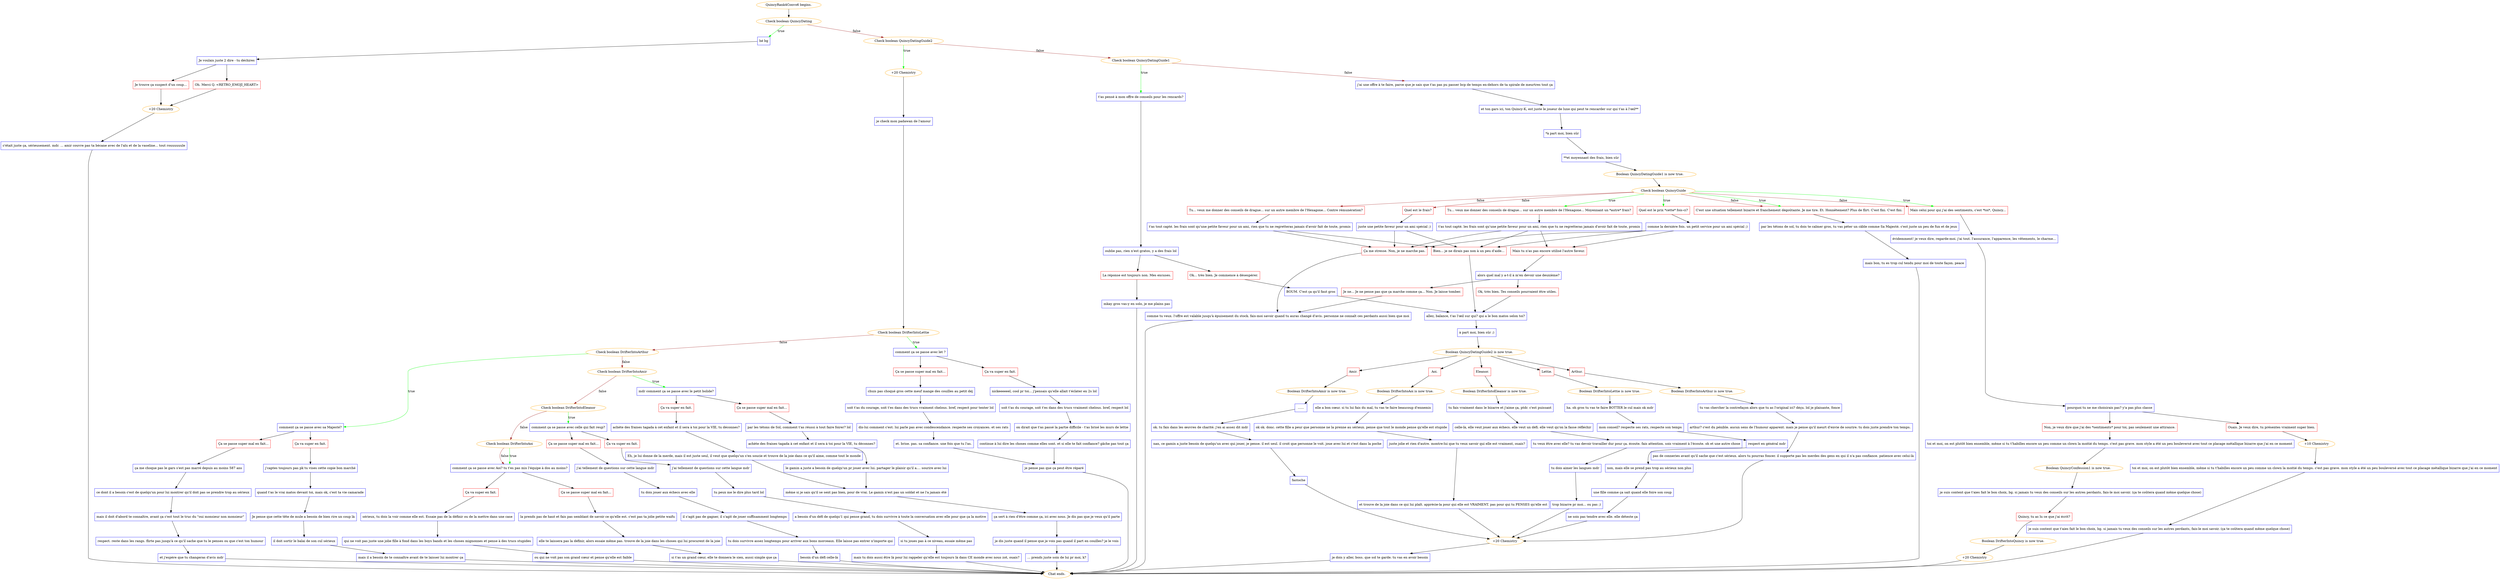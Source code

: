 digraph {
	"QuincyRank4Convo6 begins." [color=orange];
		"QuincyRank4Convo6 begins." -> j3584470309;
	j3584470309 [label="Check boolean QuincyDating",color=orange];
		j3584470309 -> j1058737200 [label=true,color=green];
		j3584470309 -> j3491569830 [label=false,color=brown];
	j1058737200 [label="hé bg",shape=box,color=blue];
		j1058737200 -> j3020749743;
	j3491569830 [label="Check boolean QuincyDatingGuide2",color=orange];
		j3491569830 -> j638642662 [label=true,color=green];
		j3491569830 -> j2786259275 [label=false,color=brown];
	j3020749743 [label="Je voulais juste 2 dire - tu déchires",shape=box,color=blue];
		j3020749743 -> j510414171;
		j3020749743 -> j2031103574;
	j638642662 [label="+20 Chemistry",color=orange];
		j638642662 -> j1093089275;
	j2786259275 [label="Check boolean QuincyDatingGuide1",color=orange];
		j2786259275 -> j2726431737 [label=true,color=green];
		j2786259275 -> j2257306007 [label=false,color=brown];
	j510414171 [label="Je trouve ça suspect d'un coup...",shape=box,color=red];
		j510414171 -> j856385765;
	j2031103574 [label="Oh. Merci Q. <RETRO_EMOJI_HEART>",shape=box,color=red];
		j2031103574 -> j856385765;
	j1093089275 [label="je check mon padawan de l'amour",shape=box,color=blue];
		j1093089275 -> j827990467;
	j2726431737 [label="t'as pensé à mon offre de conseils pour les rencards?",shape=box,color=blue];
		j2726431737 -> j411106164;
	j2257306007 [label="j'ai une offre à te faire, parce que je sais que t'as pas pu passer bcp de temps en-dehors de ta spirale de meurtres tout ça",shape=box,color=blue];
		j2257306007 -> j2559417058;
	j856385765 [label="+20 Chemistry",color=orange];
		j856385765 -> j3726679145;
	j827990467 [label="Check boolean DrifterIntoLettie",color=orange];
		j827990467 -> j117871590 [label=true,color=green];
		j827990467 -> j3407252241 [label=false,color=brown];
	j411106164 [label="oublie pas, rien n'est gratos, y a des frais lol",shape=box,color=blue];
		j411106164 -> j663362564;
		j411106164 -> j3885735367;
	j2559417058 [label="et ton gars ici, ton Quincy-K, est juste le joueur de luxe qui peut te rencarder sur qui t'as à l'œil**",shape=box,color=blue];
		j2559417058 -> j692517328;
	j3726679145 [label="c'était juste ça, sérieusement. mdr. ... amir couvre pas ta bécane avec de l'alu et de la vaseline... tout rouuuuuule",shape=box,color=blue];
		j3726679145 -> "Chat ends.";
	j117871590 [label="comment ça se passe avec let ?",shape=box,color=blue];
		j117871590 -> j3493988964;
		j117871590 -> j328914032;
	j3407252241 [label="Check boolean DrifterIntoArthur",color=orange];
		j3407252241 -> j2105671145 [label=true,color=green];
		j3407252241 -> j3827004038 [label=false,color=brown];
	j663362564 [label="La réponse est toujours non. Mes excuses.",shape=box,color=red];
		j663362564 -> j2043137777;
	j3885735367 [label="Ok... très bien. Je commence à désespérer.",shape=box,color=red];
		j3885735367 -> j2282006633;
	j692517328 [label="*à part moi, bien sûr",shape=box,color=blue];
		j692517328 -> j3907698363;
	"Chat ends." [color=orange];
	j3493988964 [label="Ça va super en fait.",shape=box,color=red];
		j3493988964 -> j4154555344;
	j328914032 [label="Ça se passe super mal en fait...",shape=box,color=red];
		j328914032 -> j2820420472;
	j2105671145 [label="comment ça se passe avec sa Majesté?",shape=box,color=blue];
		j2105671145 -> j851531503;
		j2105671145 -> j857639164;
	j3827004038 [label="Check boolean DrifterIntoAmir",color=orange];
		j3827004038 -> j1757935484 [label=true,color=green];
		j3827004038 -> j973123829 [label=false,color=brown];
	j2043137777 [label="mkay gros vas-y en solo, je me plains pas",shape=box,color=blue];
		j2043137777 -> "Chat ends.";
	j2282006633 [label="BOUM. C'est ça qu'il faut gros",shape=box,color=blue];
		j2282006633 -> j3235245911;
	j3907698363 [label="**et moyennant des frais, bien sûr",shape=box,color=blue];
		j3907698363 -> j134635863;
	j4154555344 [label="nickeeeeeel, cool pr toi... j'pensais qu'elle allait t'éclater en 2s lol",shape=box,color=blue];
		j4154555344 -> j3741548763;
	j2820420472 [label="chuis pas choqué gros cette meuf mange des couilles au petit déj",shape=box,color=blue];
		j2820420472 -> j3198511642;
	j851531503 [label="Ça va super en fait.",shape=box,color=red];
		j851531503 -> j3015006548;
	j857639164 [label="Ça se passe super mal en fait...",shape=box,color=red];
		j857639164 -> j1167921342;
	j1757935484 [label="mdr comment ça se passe avec le petit bolide?",shape=box,color=blue];
		j1757935484 -> j3047231282;
		j1757935484 -> j4158638663;
	j973123829 [label="Check boolean DrifterIntoEleanor",color=orange];
		j973123829 -> j1629573746 [label=true,color=green];
		j973123829 -> j522636645 [label=false,color=brown];
	j3235245911 [label="allez, balance, t'as l'œil sur qui? qui a le bon matos selon toi?",shape=box,color=blue];
		j3235245911 -> j2334830023;
	j134635863 [label="Boolean QuincyDatingGuide1 is now true.",color=orange];
		j134635863 -> j1294377651;
	j3741548763 [label="soit t'as du courage, soit t'es dans des trucs vraiment chelous. bref, respect lol",shape=box,color=blue];
		j3741548763 -> j356269050;
	j3198511642 [label="soit t'as du courage, soit t'es dans des trucs vraiment chelous. bref, respect pour tenter lol",shape=box,color=blue];
		j3198511642 -> j3488430170;
	j3015006548 [label="j'captes toujours pas pk tu vises cette copie bon marché",shape=box,color=blue];
		j3015006548 -> j2591001215;
	j1167921342 [label="ça me choque pas le gars s'est pas marré depuis au moins 587 ans",shape=box,color=blue];
		j1167921342 -> j1527515152;
	j3047231282 [label="Ça va super en fait.",shape=box,color=red];
		j3047231282 -> j1758221275;
	j4158638663 [label="Ça se passe super mal en fait...",shape=box,color=red];
		j4158638663 -> j2925912331;
	j1629573746 [label="comment ça se passe avec celle qui fait reup?",shape=box,color=blue];
		j1629573746 -> j3862262072;
		j1629573746 -> j2066130150;
	j522636645 [label="Check boolean DrifterIntoAoi",color=orange];
		j522636645 -> j2864289177 [label=true,color=green];
		j522636645 -> j2864289177 [label=false,color=brown];
	j2334830023 [label="à part moi, bien sûr ;)",shape=box,color=blue];
		j2334830023 -> j2183745581;
	j1294377651 [label="Check boolean QuincyGuide",color=orange];
		j1294377651 -> j4210948583 [label=true,color=green];
		j1294377651 -> j1286118673 [label=true,color=green];
		j1294377651 -> j4195002854 [label=true,color=green];
		j1294377651 -> j3257486764 [label=true,color=green];
		j1294377651 -> j3018266818 [label=false,color=brown];
		j1294377651 -> j394923397 [label=false,color=brown];
		j1294377651 -> j4195002854 [label=false,color=brown];
		j1294377651 -> j3257486764 [label=false,color=brown];
	j356269050 [label="on dirait que t'as passé la partie difficile - t'as brisé les murs de lettie",shape=box,color=blue];
		j356269050 -> j3193584073;
	j3488430170 [label="dis-lui comment c'est. lui parle pas avec condescendance. respecte ses croyances. et ses rats",shape=box,color=blue];
		j3488430170 -> j3720461311;
	j2591001215 [label="quand t'as le vrai matos devant toi, mais ok, c'est ta vie camarade",shape=box,color=blue];
		j2591001215 -> j2171233068;
	j1527515152 [label="ce dont il a besoin c'est de quelqu'un pour lui montrer qu'il doit pas se prendre trop au sérieux",shape=box,color=blue];
		j1527515152 -> j786306974;
	j1758221275 [label="achète des fraises tagada à cet enfant et il sera à toi pour la VIE, tu déconnes?",shape=box,color=blue];
		j1758221275 -> j3112849434;
	j2925912331 [label="par les tétons de Sol, comment t'as réussi à tout faire foirer? lol",shape=box,color=blue];
		j2925912331 -> j1706272299;
	j3862262072 [label="Ça va super en fait.",shape=box,color=red];
		j3862262072 -> j3953342063;
	j2066130150 [label="Ça se passe super mal en fait...",shape=box,color=red];
		j2066130150 -> j2329988457;
	j2864289177 [label="comment ça se passe avec Aoi? tu t'es pas mis l'équipe à dos au moins?",shape=box,color=blue];
		j2864289177 -> j259502008;
		j2864289177 -> j1038235136;
	j2183745581 [label="Boolean QuincyDatingGuide2 is now true.",color=orange];
		j2183745581 -> j1084729469;
		j2183745581 -> j2858639570;
		j2183745581 -> j3918484249;
		j2183745581 -> j1219464731;
		j2183745581 -> j1604267157;
	j4210948583 [label="Tu... veux me donner des conseils de drague... sur un autre membre de l'Hexagone... Moyennant un *autre* frais?",shape=box,color=red];
		j4210948583 -> j681042314;
	j1286118673 [label="Quel est le prix *cette* fois-ci?",shape=box,color=red];
		j1286118673 -> j1588153260;
	j4195002854 [label="C'est une situation tellement bizarre et franchement dégoûtante. Je me tire. Et. Honnêtement? Plus de flirt. C'est fini. C'est fini.",shape=box,color=red];
		j4195002854 -> j688134875;
	j3257486764 [label="Mais celui pour qui j'ai des sentiments, c'est *toi*, Quincy...",shape=box,color=red];
		j3257486764 -> j3999305070;
	j3018266818 [label="Quel est le frais?",shape=box,color=red];
		j3018266818 -> j703528465;
	j394923397 [label="Tu... veux me donner des conseils de drague... sur un autre membre de l'Hexagone... Contre rémunération?",shape=box,color=red];
		j394923397 -> j3935122937;
	j3193584073 [label="continue à lui dire les choses comme elles sont. et si elle te fait confiance? gâche pas tout ça",shape=box,color=blue];
		j3193584073 -> j2545343932;
	j3720461311 [label="et. brise. pas. sa confiance. une fois que tu l'as.",shape=box,color=blue];
		j3720461311 -> j2545343932;
	j2171233068 [label="Je pense que cette tête de mule a besoin de bien rire un coup là",shape=box,color=blue];
		j2171233068 -> j2029102138;
	j786306974 [label="mais il doit d'abord te connaître, avant ça c'est tout le truc du \"oui monsieur non monsieur\"",shape=box,color=blue];
		j786306974 -> j487623364;
	j3112849434 [label="Eh, je lui donne de la merde, mais il est juste seul, il veut que quelqu'un s'en soucie et trouve de la joie dans ce qu'il aime, comme tout le monde",shape=box,color=blue];
		j3112849434 -> j55556079;
	j1706272299 [label="achète des fraises tagada à cet enfant et il sera à toi pour la VIE, tu déconnes?",shape=box,color=blue];
		j1706272299 -> j1972056355;
	j3953342063 [label="j'ai tellement de questions sur cette langue mdr",shape=box,color=blue];
		j3953342063 -> j795486580;
	j2329988457 [label="j'ai tellement de questions sur cette langue mdr",shape=box,color=blue];
		j2329988457 -> j2007869706;
	j259502008 [label="Ça va super en fait.",shape=box,color=red];
		j259502008 -> j3626738155;
	j1038235136 [label="Ça se passe super mal en fait...",shape=box,color=red];
		j1038235136 -> j859197256;
	j1084729469 [label="Lettie.",shape=box,color=red];
		j1084729469 -> j3871918644;
	j2858639570 [label="Arthur.",shape=box,color=red];
		j2858639570 -> j2270564533;
	j3918484249 [label="Amir.",shape=box,color=red];
		j3918484249 -> j2123657349;
	j1219464731 [label="Eleanor.",shape=box,color=red];
		j1219464731 -> j768007253;
	j1604267157 [label="Aoi.",shape=box,color=red];
		j1604267157 -> j1889879829;
	j681042314 [label="t'as tout capté. les frais sont qu'une petite faveur pour un ami, rien que tu ne regretteras jamais d'avoir fait de toute, promis",shape=box,color=blue];
		j681042314 -> j1916150752;
		j681042314 -> j3783073551;
		j681042314 -> j939676962;
	j1588153260 [label="comme la dernière fois. un petit service pour un ami spécial ;)",shape=box,color=blue];
		j1588153260 -> j1916150752;
		j1588153260 -> j3783073551;
		j1588153260 -> j939676962;
	j688134875 [label="par les tétons de sol, tu dois te calmer gros, tu vas péter un câble comme Sa Majesté. c'est juste un peu de fun et de jeux",shape=box,color=blue];
		j688134875 -> j2873447953;
	j3999305070 [label="évidemment! je veux dire, regarde-moi. j'ai tout. l'assurance, l'apparence, les vêtements, le charme...",shape=box,color=blue];
		j3999305070 -> j3400182392;
	j703528465 [label="juste une petite faveur pour un ami spécial ;)",shape=box,color=blue];
		j703528465 -> j3783073551;
		j703528465 -> j939676962;
	j3935122937 [label="t'as tout capté. les frais sont qu'une petite faveur pour un ami, rien que tu ne regretteras jamais d'avoir fait de toute, promis",shape=box,color=blue];
		j3935122937 -> j3783073551;
		j3935122937 -> j939676962;
	j2545343932 [label="je pense pas que ça peut être réparé",shape=box,color=blue];
		j2545343932 -> "Chat ends.";
	j2029102138 [label="il doit sortir le balai de son cul sérieux",shape=box,color=blue];
		j2029102138 -> j3853750348;
	j487623364 [label="respect. reste dans les rangs. flirte pas jusqu'à ce qu'il sache que tu le penses ou que c'est ton humour",shape=box,color=blue];
		j487623364 -> j3999606461;
	j55556079 [label="même si je sais qu'il se sent pas bien, pour de vrai. Le gamin n'est pas un soldat et ne l'a jamais été",shape=box,color=blue];
		j55556079 -> j3297205923;
	j1972056355 [label="le gamin a juste a besoin de quelqu'un pr jouer avec lui. partager le plaisir qu'il a.... sourire avec lui",shape=box,color=blue];
		j1972056355 -> j55556079;
	j795486580 [label="tu peux me le dire plus tard lol",shape=box,color=blue];
		j795486580 -> j1655132357;
	j2007869706 [label="tu dois jouer aux échecs avec elle",shape=box,color=blue];
		j2007869706 -> j1734739687;
	j3626738155 [label="sérieux, tu dois la voir comme elle est. Essaie pas de la définir ou de la mettre dans une case",shape=box,color=blue];
		j3626738155 -> j4011425461;
	j859197256 [label="la prends pas de haut et fais pas semblant de savoir ce qu'elle est. c'est pas ta jolie petite waifu",shape=box,color=blue];
		j859197256 -> j2243250190;
	j3871918644 [label="Boolean DrifterIntoLettie is now true.",color=orange];
		j3871918644 -> j979625929;
	j2270564533 [label="Boolean DrifterIntoArthur is now true.",color=orange];
		j2270564533 -> j1395905853;
	j2123657349 [label="Boolean DrifterIntoAmir is now true.",color=orange];
		j2123657349 -> j3405732263;
	j768007253 [label="Boolean DrifterIntoEleanor is now true.",color=orange];
		j768007253 -> j2718289191;
	j1889879829 [label="Boolean DrifterIntoAoi is now true.",color=orange];
		j1889879829 -> j1019251222;
	j1916150752 [label="Mais tu n'as pas encore utilisé l'autre faveur.",shape=box,color=red];
		j1916150752 -> j2009721211;
	j3783073551 [label="Ça me stresse. Non, je ne marche pas.",shape=box,color=red];
		j3783073551 -> j4167361757;
	j939676962 [label="Bien... je ne dirais pas non à un peu d'aide...",shape=box,color=red];
		j939676962 -> j3235245911;
	j2873447953 [label="mais bon, tu es trop cul tendu pour moi de toute façon. peace",shape=box,color=blue];
		j2873447953 -> "Chat ends.";
	j3400182392 [label="pourquoi tu ne me choisirais pas? y'a pas plus classe",shape=box,color=blue];
		j3400182392 -> j2153424882;
		j3400182392 -> j1693162033;
	j3853750348 [label="mais il a besoin de te connaître avant de te laisser lui montrer ça",shape=box,color=blue];
		j3853750348 -> "Chat ends.";
	j3999606461 [label="et j'espère que tu changeras d'avis mdr",shape=box,color=blue];
		j3999606461 -> "Chat ends.";
	j3297205923 [label="ça sert à rien d'être comme ça, ici avec nous. Je dis pas que je veux qu'il parte",shape=box,color=blue];
		j3297205923 -> j3092605780;
	j1655132357 [label="a besoin d'un défi de quelqu'1 qui pense grand, tu dois survivre à toute la conversation avec elle pour que ça la motive",shape=box,color=blue];
		j1655132357 -> j3802178790;
	j1734739687 [label="il s'agit pas de gagner, il s'agit de jouer suffisamment longtemps",shape=box,color=blue];
		j1734739687 -> j2712689680;
	j4011425461 [label="qui ne voit pas juste une jolie fille à fond dans les boys bands et les choses mignonnes et pense à des trucs stupides",shape=box,color=blue];
		j4011425461 -> j2470605651;
	j2243250190 [label="elle te laissera pas la définir, alors essaie même pas. trouve de la joie dans les choses qui lui procurent de la joie",shape=box,color=blue];
		j2243250190 -> j3963846643;
	j979625929 [label="ha. oh gros tu vas te faire BOTTER le cul mais ok mdr",shape=box,color=blue];
		j979625929 -> j2541904699;
	j1395905853 [label="tu vas chercher la contrefaçon alors que tu as l'original ici? déçu. lol je plaisante, fonce",shape=box,color=blue];
		j1395905853 -> j2725584829;
	j3405732263 [label="......",shape=box,color=blue];
		j3405732263 -> j710582993;
	j2718289191 [label="tu fais vraiment dans le bizarre et j'aime ça, ptdr. c'est puissant",shape=box,color=blue];
		j2718289191 -> j1606651745;
	j1019251222 [label="elle a bon cœur. si tu lui fais du mal, tu vas te faire beaucoup d'ennemis",shape=box,color=blue];
		j1019251222 -> j2324892002;
	j2009721211 [label="alors quel mal y a-t-il à m'en devoir une deuxième?",shape=box,color=blue];
		j2009721211 -> j1175809864;
		j2009721211 -> j3272070171;
	j4167361757 [label="comme tu veux. l'offre est valable jusqu'à épuisement du stock. fais-moi savoir quand tu auras changé d'avis. personne ne connaît ces perdants aussi bien que moi",shape=box,color=blue];
		j4167361757 -> "Chat ends.";
	j2153424882 [label="Non, je veux dire que j'ai des *sentiments* pour toi, pas seulement une attirance.",shape=box,color=red];
		j2153424882 -> j284359081;
	j1693162033 [label="Ouais. Je veux dire, tu présentes vraiment super bien.",shape=box,color=red];
		j1693162033 -> j961446475;
	j3092605780 [label="je dis juste quand il pense que je vois pas quand il part en couilles? je le vois",shape=box,color=blue];
		j3092605780 -> j2650393051;
	j3802178790 [label="si tu joues pas à ce niveau, essaie même pas",shape=box,color=blue];
		j3802178790 -> j2871249852;
	j2712689680 [label="tu dois survivre assez longtemps pour arriver aux bons morceaux. Elle laisse pas entrer n'importe qui",shape=box,color=blue];
		j2712689680 -> j1325775150;
	j2470605651 [label="ou qui ne voit pas son grand cœur et pense qu'elle est faible",shape=box,color=blue];
		j2470605651 -> "Chat ends.";
	j3963846643 [label="si t'as un grand cœur, elle te donnera le sien, aussi simple que ça",shape=box,color=blue];
		j3963846643 -> "Chat ends.";
	j2541904699 [label="mon conseil? respecte ses rats, respecte son temps",shape=box,color=blue];
		j2541904699 -> j3943525470;
	j2725584829 [label="arthur? c'est du pénible. aucun sens de l'humour apparent. mais je pense qu'il meurt d'envie de sourire. tu dois juste prendre ton temps.",shape=box,color=blue];
		j2725584829 -> j4075154845;
	j710582993 [label="ok. tu fais dans les œuvres de charité. j'en ai assez dit mdr",shape=box,color=blue];
		j710582993 -> j1889164598;
	j1606651745 [label="celle-là, elle veut jouer aux échecs. elle veut un défi. elle veut qu'on la fasse réfléchir",shape=box,color=blue];
		j1606651745 -> j1892976001;
	j2324892002 [label="ok ok. donc. cette fille a peur que personne ne la prenne au sérieux. pense que tout le monde pense qu'elle est stupide",shape=box,color=blue];
		j2324892002 -> j3148978301;
	j1175809864 [label="Je ne... Je ne pense pas que ça marche comme ça... Non. Je laisse tomber.",shape=box,color=red];
		j1175809864 -> j4167361757;
	j3272070171 [label="Ok, très bien. Tes conseils pourraient être utiles.",shape=box,color=red];
		j3272070171 -> j3235245911;
	j284359081 [label="toi et moi, on est plutôt bien ensemble, même si tu t'habilles encore un peu comme un clown la moitié du temps. c'est pas grave. mon style a été un peu bouleversé avec tout ce placage métallique bizarre que j'ai en ce moment",shape=box,color=blue];
		j284359081 -> j2355156535;
	j961446475 [label="+10 Chemistry",color=orange];
		j961446475 -> j3488179964;
	j2650393051 [label="... prends juste soin de lui pr moi, k?",shape=box,color=blue];
		j2650393051 -> "Chat ends.";
	j2871249852 [label="mais tu dois aussi être là pour lui rappeler qu'elle est toujours là dans CE monde avec nous zot, ouais?",shape=box,color=blue];
		j2871249852 -> "Chat ends.";
	j1325775150 [label="besoin d'un défi celle-là",shape=box,color=blue];
		j1325775150 -> "Chat ends.";
	j3943525470 [label="respect en général mdr",shape=box,color=blue];
		j3943525470 -> j1761286997;
	j4075154845 [label="pas de conneries avant qu'il sache que c'est sérieux. alors tu pourras foncer. il supporte pas les merdes des gens en qui il n'a pas confiance. patience avec celui-là",shape=box,color=blue];
		j4075154845 -> j3505983599;
	j1889164598 [label="nan, ce gamin a juste besoin de quelqu'un avec qui jouer, je pense. il est seul. il croit que personne le voit. joue avec lui et c'est dans la poche",shape=box,color=blue];
		j1889164598 -> j243504032;
	j1892976001 [label="tu veux être avec elle? tu vas devoir travailler dur pour ça. écoute. fais attention. sois vraiment à l'écoute. oh et une autre chose",shape=box,color=blue];
		j1892976001 -> j833586288;
	j3148978301 [label="juste jolie et rien d'autre. montre-lui que tu veux savoir qui elle est vraiment, ouais?",shape=box,color=blue];
		j3148978301 -> j2847458115;
	j2355156535 [label="Boolean QuincyConfession1 is now true.",color=orange];
		j2355156535 -> j4006811844;
	j3488179964 [label="toi et moi, on est plutôt bien ensemble, même si tu t'habilles encore un peu comme un clown la moitié du temps. c'est pas grave. mon style a été un peu bouleversé avec tout ce placage métallique bizarre que j'ai en ce moment",shape=box,color=blue];
		j3488179964 -> j4001344421;
	j1761286997 [label="non, mais elle se prend pas trop au sérieux non plus",shape=box,color=blue];
		j1761286997 -> j2913582141;
	j3505983599 [label="+20 Chemistry",color=orange];
		j3505983599 -> j3813998867;
	j243504032 [label="fastoche",shape=box,color=blue];
		j243504032 -> j3505983599;
	j833586288 [label="tu dois aimer les langues mdr",shape=box,color=blue];
		j833586288 -> j1235343152;
	j2847458115 [label="et trouve de la joie dans ce qui lui plaît. apprécie-la pour qui elle est VRAIMENT. pas pour qui tu PENSES qu'elle est",shape=box,color=blue];
		j2847458115 -> j3505983599;
	j4006811844 [label="je suis content que t'aies fait le bon choix, bg. si jamais tu veux des conseils sur les autres perdants, fais-le moi savoir. (ça te coûtera quand même quelque chose)",shape=box,color=blue];
		j4006811844 -> j3471166672;
	j4001344421 [label="je suis content que t'aies fait le bon choix, bg. si jamais tu veux des conseils sur les autres perdants, fais-le moi savoir. (ça te coûtera quand même quelque chose)",shape=box,color=blue];
		j4001344421 -> "Chat ends.";
	j2913582141 [label="une fille comme ça sait quand elle foire son coup",shape=box,color=blue];
		j2913582141 -> j1889541085;
	j3813998867 [label="je dois y aller, boss. que sol te garde. tu vas en avoir besoin",shape=box,color=blue];
		j3813998867 -> "Chat ends.";
	j1235343152 [label="trop bizarre pr moi... ou pas ;)",shape=box,color=blue];
		j1235343152 -> j3505983599;
	j3471166672 [label="Quincy, tu as lu ce que j'ai écrit?",shape=box,color=red];
		j3471166672 -> j3495181317;
	j1889541085 [label="ne sois pas tendre avec elle. elle déteste ça",shape=box,color=blue];
		j1889541085 -> j3505983599;
	j3495181317 [label="Boolean DrifterIntoQuincy is now true.",color=orange];
		j3495181317 -> j2895199346;
	j2895199346 [label="+20 Chemistry",color=orange];
		j2895199346 -> "Chat ends.";
}